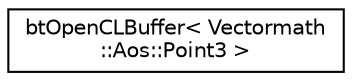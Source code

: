 digraph "Graphical Class Hierarchy"
{
  edge [fontname="Helvetica",fontsize="10",labelfontname="Helvetica",labelfontsize="10"];
  node [fontname="Helvetica",fontsize="10",shape=record];
  rankdir="LR";
  Node1 [label="btOpenCLBuffer\< Vectormath\l::Aos::Point3 \>",height=0.2,width=0.4,color="black", fillcolor="white", style="filled",URL="$classbt_open_c_l_buffer.html"];
}
